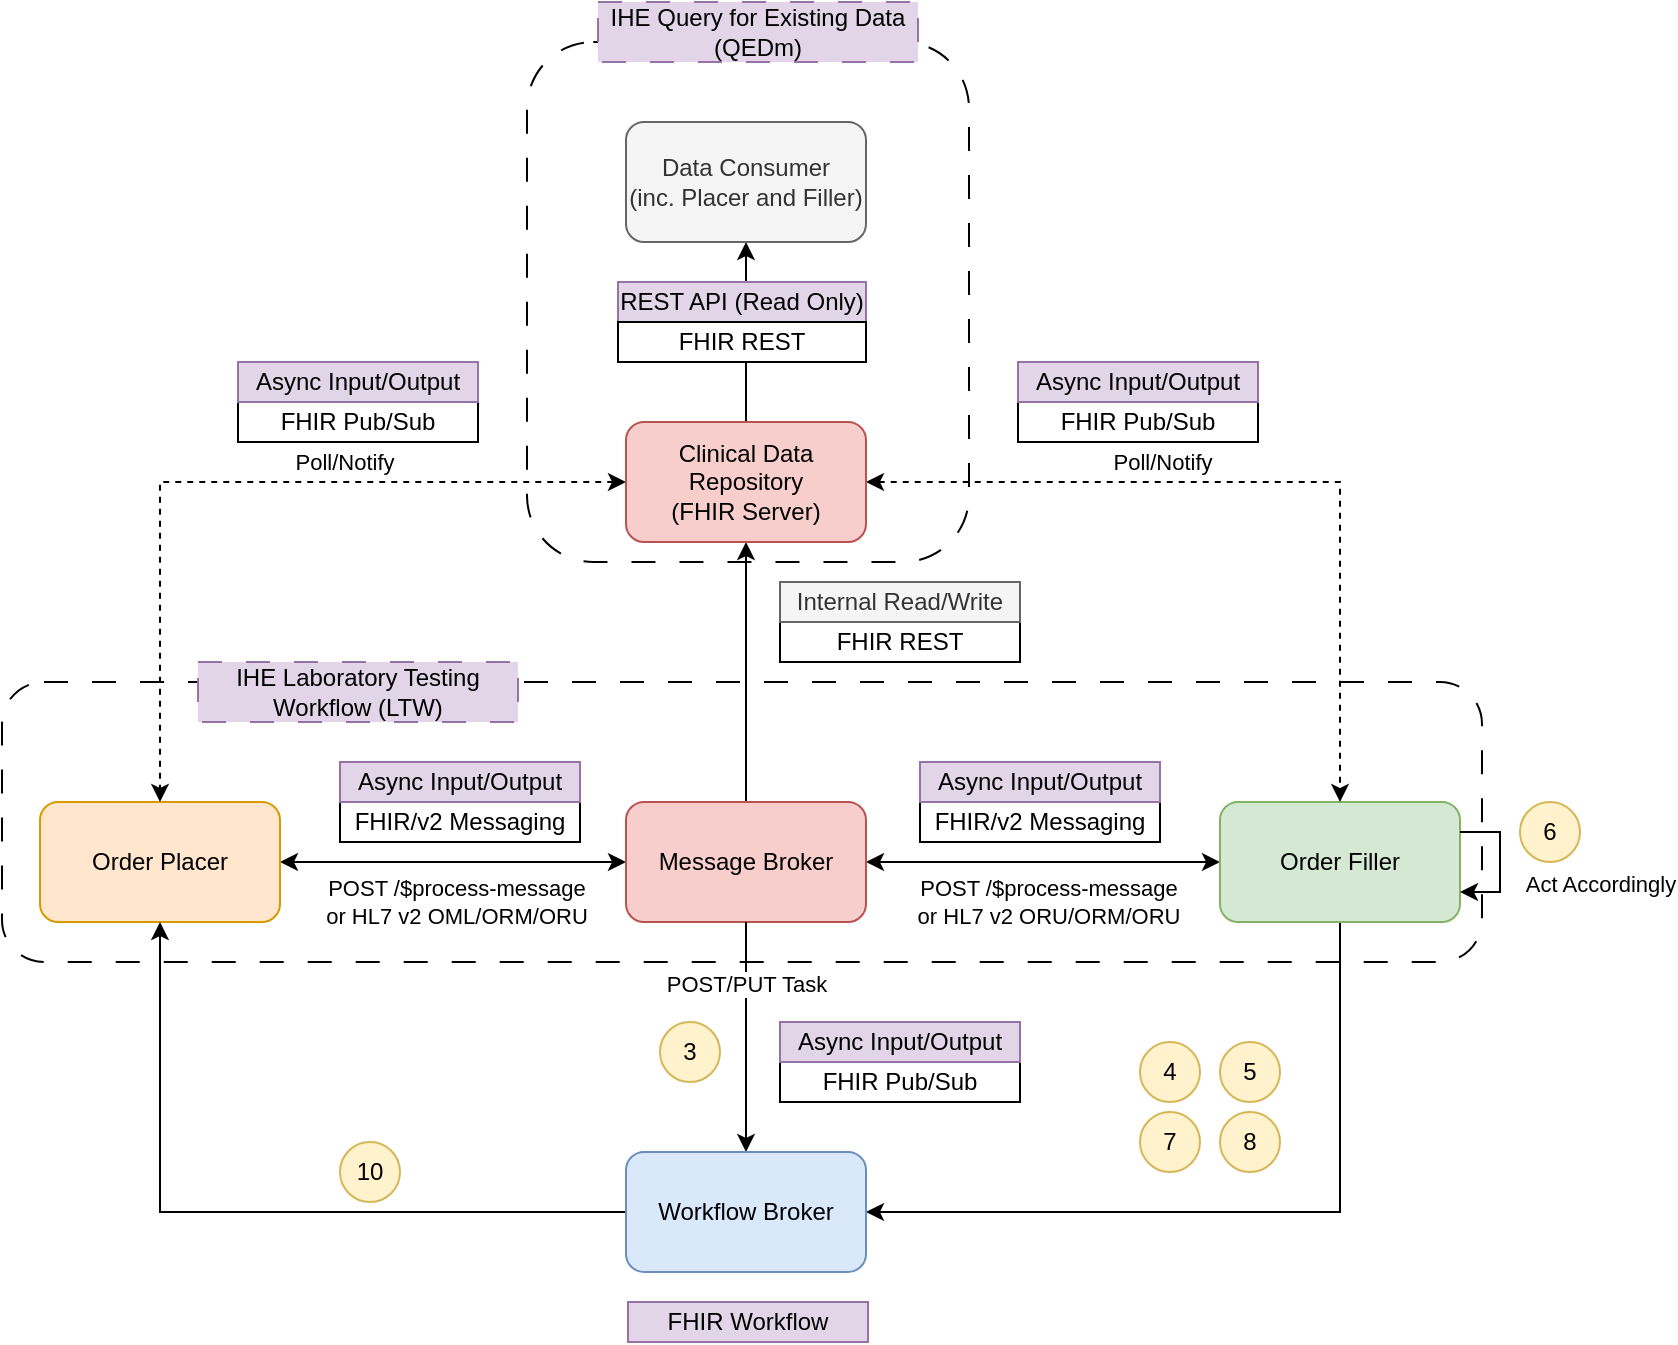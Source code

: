 <mxfile version="27.0.6">
  <diagram name="Page-1" id="4BDGiyo3tOmlorz3KHyf">
    <mxGraphModel grid="1" page="1" gridSize="10" guides="1" tooltips="1" connect="1" arrows="1" fold="1" pageScale="1" pageWidth="827" pageHeight="1169" math="0" shadow="0">
      <root>
        <mxCell id="0" />
        <mxCell id="1" parent="0" />
        <mxCell id="pDitWuleJZ2mEttqUdId-21" value="" style="rounded=1;whiteSpace=wrap;html=1;fillColor=none;dashed=1;dashPattern=12 12;" vertex="1" parent="1">
          <mxGeometry x="363.5" y="-150" width="221" height="260" as="geometry" />
        </mxCell>
        <mxCell id="pDitWuleJZ2mEttqUdId-19" value="" style="rounded=1;whiteSpace=wrap;html=1;fillColor=none;dashed=1;dashPattern=12 12;" vertex="1" parent="1">
          <mxGeometry x="101" y="170" width="740" height="140" as="geometry" />
        </mxCell>
        <mxCell id="zbPbBW7Rrlzbw3fLj3yg-3" style="edgeStyle=orthogonalEdgeStyle;rounded=0;orthogonalLoop=1;jettySize=auto;html=1;startArrow=classic;startFill=1;" edge="1" parent="1" source="zbPbBW7Rrlzbw3fLj3yg-1" target="zbPbBW7Rrlzbw3fLj3yg-2">
          <mxGeometry relative="1" as="geometry" />
        </mxCell>
        <mxCell id="zbPbBW7Rrlzbw3fLj3yg-4" value="POST /$process-message&lt;br&gt;or HL7 v2 OML/ORM/ORU" style="edgeLabel;html=1;align=center;verticalAlign=middle;resizable=0;points=[];" connectable="0" vertex="1" parent="zbPbBW7Rrlzbw3fLj3yg-3">
          <mxGeometry x="0.02" y="-1" relative="1" as="geometry">
            <mxPoint y="19" as="offset" />
          </mxGeometry>
        </mxCell>
        <mxCell id="zbPbBW7Rrlzbw3fLj3yg-1" value="Order Placer" style="rounded=1;whiteSpace=wrap;html=1;fillColor=#ffe6cc;strokeColor=#d79b00;" vertex="1" parent="1">
          <mxGeometry x="120" y="230" width="120" height="60" as="geometry" />
        </mxCell>
        <mxCell id="zbPbBW7Rrlzbw3fLj3yg-6" style="edgeStyle=orthogonalEdgeStyle;rounded=0;orthogonalLoop=1;jettySize=auto;html=1;entryX=0;entryY=0.5;entryDx=0;entryDy=0;startArrow=classic;startFill=1;" edge="1" parent="1" source="zbPbBW7Rrlzbw3fLj3yg-2" target="zbPbBW7Rrlzbw3fLj3yg-5">
          <mxGeometry relative="1" as="geometry" />
        </mxCell>
        <mxCell id="zbPbBW7Rrlzbw3fLj3yg-7" value="POST /$process-message&lt;br&gt;or HL7 v2 ORU/ORM/ORU" style="edgeLabel;html=1;align=center;verticalAlign=middle;resizable=0;points=[];" connectable="0" vertex="1" parent="zbPbBW7Rrlzbw3fLj3yg-6">
          <mxGeometry x="-0.096" y="2" relative="1" as="geometry">
            <mxPoint x="11" y="22" as="offset" />
          </mxGeometry>
        </mxCell>
        <mxCell id="zbPbBW7Rrlzbw3fLj3yg-9" style="edgeStyle=orthogonalEdgeStyle;rounded=0;orthogonalLoop=1;jettySize=auto;html=1;" edge="1" parent="1" source="zbPbBW7Rrlzbw3fLj3yg-2" target="zbPbBW7Rrlzbw3fLj3yg-8">
          <mxGeometry relative="1" as="geometry" />
        </mxCell>
        <mxCell id="zbPbBW7Rrlzbw3fLj3yg-2" value="Message Broker" style="rounded=1;whiteSpace=wrap;html=1;fillColor=#f8cecc;strokeColor=#b85450;" vertex="1" parent="1">
          <mxGeometry x="413" y="230" width="120" height="60" as="geometry" />
        </mxCell>
        <mxCell id="zbPbBW7Rrlzbw3fLj3yg-14" style="edgeStyle=orthogonalEdgeStyle;rounded=0;orthogonalLoop=1;jettySize=auto;html=1;entryX=1;entryY=0.5;entryDx=0;entryDy=0;exitX=0.5;exitY=1;exitDx=0;exitDy=0;" edge="1" parent="1" source="zbPbBW7Rrlzbw3fLj3yg-5" target="zbPbBW7Rrlzbw3fLj3yg-10">
          <mxGeometry relative="1" as="geometry">
            <mxPoint x="760" y="305" as="sourcePoint" />
            <mxPoint x="534" y="545" as="targetPoint" />
            <Array as="points">
              <mxPoint x="770" y="435" />
            </Array>
          </mxGeometry>
        </mxCell>
        <mxCell id="zbPbBW7Rrlzbw3fLj3yg-5" value="Order Filler" style="rounded=1;whiteSpace=wrap;html=1;fillColor=#d5e8d4;strokeColor=#82b366;" vertex="1" parent="1">
          <mxGeometry x="710" y="230" width="120" height="60" as="geometry" />
        </mxCell>
        <mxCell id="zbPbBW7Rrlzbw3fLj3yg-11" style="edgeStyle=orthogonalEdgeStyle;rounded=0;orthogonalLoop=1;jettySize=auto;html=1;entryX=0.5;entryY=0;entryDx=0;entryDy=0;exitX=0.5;exitY=1;exitDx=0;exitDy=0;" edge="1" parent="1" source="zbPbBW7Rrlzbw3fLj3yg-2" target="zbPbBW7Rrlzbw3fLj3yg-10">
          <mxGeometry relative="1" as="geometry" />
        </mxCell>
        <mxCell id="zbPbBW7Rrlzbw3fLj3yg-12" value="POST/PUT Task" style="edgeLabel;html=1;align=center;verticalAlign=middle;resizable=0;points=[];" connectable="0" vertex="1" parent="zbPbBW7Rrlzbw3fLj3yg-11">
          <mxGeometry x="0.1" relative="1" as="geometry">
            <mxPoint y="-33" as="offset" />
          </mxGeometry>
        </mxCell>
        <mxCell id="zbPbBW7Rrlzbw3fLj3yg-23" style="edgeStyle=orthogonalEdgeStyle;rounded=0;orthogonalLoop=1;jettySize=auto;html=1;entryX=0.5;entryY=0;entryDx=0;entryDy=0;dashed=1;startArrow=classic;startFill=1;" edge="1" parent="1" source="zbPbBW7Rrlzbw3fLj3yg-8" target="zbPbBW7Rrlzbw3fLj3yg-1">
          <mxGeometry relative="1" as="geometry" />
        </mxCell>
        <mxCell id="zbPbBW7Rrlzbw3fLj3yg-26" value="Poll/Notify" style="edgeLabel;html=1;align=center;verticalAlign=middle;resizable=0;points=[];" connectable="0" vertex="1" parent="zbPbBW7Rrlzbw3fLj3yg-23">
          <mxGeometry x="-0.39" y="-1" relative="1" as="geometry">
            <mxPoint x="-21" y="-9" as="offset" />
          </mxGeometry>
        </mxCell>
        <mxCell id="zbPbBW7Rrlzbw3fLj3yg-24" style="edgeStyle=orthogonalEdgeStyle;rounded=0;orthogonalLoop=1;jettySize=auto;html=1;entryX=0.5;entryY=0;entryDx=0;entryDy=0;dashed=1;startArrow=classic;startFill=1;" edge="1" parent="1" source="zbPbBW7Rrlzbw3fLj3yg-8" target="zbPbBW7Rrlzbw3fLj3yg-5">
          <mxGeometry relative="1" as="geometry" />
        </mxCell>
        <mxCell id="zbPbBW7Rrlzbw3fLj3yg-25" value="Poll/Notify" style="edgeLabel;html=1;align=center;verticalAlign=middle;resizable=0;points=[];" connectable="0" vertex="1" parent="zbPbBW7Rrlzbw3fLj3yg-24">
          <mxGeometry x="-0.139" y="3" relative="1" as="geometry">
            <mxPoint x="-23" y="-7" as="offset" />
          </mxGeometry>
        </mxCell>
        <mxCell id="pDitWuleJZ2mEttqUdId-13" style="edgeStyle=orthogonalEdgeStyle;rounded=0;orthogonalLoop=1;jettySize=auto;html=1;" edge="1" parent="1" source="zbPbBW7Rrlzbw3fLj3yg-8" target="pDitWuleJZ2mEttqUdId-12">
          <mxGeometry relative="1" as="geometry" />
        </mxCell>
        <mxCell id="zbPbBW7Rrlzbw3fLj3yg-8" value="Clinical Data Repository&lt;br&gt;(FHIR Server)" style="rounded=1;whiteSpace=wrap;html=1;fillColor=#f8cecc;strokeColor=#b85450;" vertex="1" parent="1">
          <mxGeometry x="413" y="40" width="120" height="60" as="geometry" />
        </mxCell>
        <mxCell id="zbPbBW7Rrlzbw3fLj3yg-21" style="edgeStyle=orthogonalEdgeStyle;rounded=0;orthogonalLoop=1;jettySize=auto;html=1;entryX=0.5;entryY=1;entryDx=0;entryDy=0;" edge="1" parent="1" source="zbPbBW7Rrlzbw3fLj3yg-10" target="zbPbBW7Rrlzbw3fLj3yg-1">
          <mxGeometry relative="1" as="geometry" />
        </mxCell>
        <mxCell id="zbPbBW7Rrlzbw3fLj3yg-10" value="Workflow Broker" style="rounded=1;whiteSpace=wrap;html=1;fillColor=#dae8fc;strokeColor=#6c8ebf;" vertex="1" parent="1">
          <mxGeometry x="413" y="405" width="120" height="60" as="geometry" />
        </mxCell>
        <mxCell id="zbPbBW7Rrlzbw3fLj3yg-13" value="3" style="ellipse;whiteSpace=wrap;html=1;aspect=fixed;fillColor=#fff2cc;strokeColor=#d6b656;" vertex="1" parent="1">
          <mxGeometry x="430" y="340" width="30" height="30" as="geometry" />
        </mxCell>
        <mxCell id="zbPbBW7Rrlzbw3fLj3yg-15" value="4" style="ellipse;whiteSpace=wrap;html=1;aspect=fixed;fillColor=#fff2cc;strokeColor=#d6b656;" vertex="1" parent="1">
          <mxGeometry x="670" y="350" width="30" height="30" as="geometry" />
        </mxCell>
        <mxCell id="zbPbBW7Rrlzbw3fLj3yg-16" value="5" style="ellipse;whiteSpace=wrap;html=1;aspect=fixed;fillColor=#fff2cc;strokeColor=#d6b656;" vertex="1" parent="1">
          <mxGeometry x="710" y="350" width="30" height="30" as="geometry" />
        </mxCell>
        <mxCell id="zbPbBW7Rrlzbw3fLj3yg-17" value="7" style="ellipse;whiteSpace=wrap;html=1;aspect=fixed;fillColor=#fff2cc;strokeColor=#d6b656;" vertex="1" parent="1">
          <mxGeometry x="670" y="385" width="30" height="30" as="geometry" />
        </mxCell>
        <mxCell id="zbPbBW7Rrlzbw3fLj3yg-18" value="8" style="ellipse;whiteSpace=wrap;html=1;aspect=fixed;fillColor=#fff2cc;strokeColor=#d6b656;" vertex="1" parent="1">
          <mxGeometry x="710" y="385" width="30" height="30" as="geometry" />
        </mxCell>
        <mxCell id="zbPbBW7Rrlzbw3fLj3yg-19" style="edgeStyle=orthogonalEdgeStyle;rounded=0;orthogonalLoop=1;jettySize=auto;html=1;entryX=1;entryY=0.75;entryDx=0;entryDy=0;exitX=1;exitY=0.25;exitDx=0;exitDy=0;" edge="1" parent="1" source="zbPbBW7Rrlzbw3fLj3yg-5" target="zbPbBW7Rrlzbw3fLj3yg-5">
          <mxGeometry relative="1" as="geometry">
            <Array as="points">
              <mxPoint x="850" y="245" />
              <mxPoint x="850" y="275" />
            </Array>
          </mxGeometry>
        </mxCell>
        <mxCell id="zbPbBW7Rrlzbw3fLj3yg-27" value="Act Accordingly" style="edgeLabel;html=1;align=center;verticalAlign=middle;resizable=0;points=[];" connectable="0" vertex="1" parent="zbPbBW7Rrlzbw3fLj3yg-19">
          <mxGeometry x="-0.044" y="3" relative="1" as="geometry">
            <mxPoint x="47" y="12" as="offset" />
          </mxGeometry>
        </mxCell>
        <mxCell id="zbPbBW7Rrlzbw3fLj3yg-20" value="6" style="ellipse;whiteSpace=wrap;html=1;aspect=fixed;fillColor=#fff2cc;strokeColor=#d6b656;" vertex="1" parent="1">
          <mxGeometry x="860" y="230" width="30" height="30" as="geometry" />
        </mxCell>
        <mxCell id="zbPbBW7Rrlzbw3fLj3yg-22" value="10" style="ellipse;whiteSpace=wrap;html=1;aspect=fixed;fillColor=#fff2cc;strokeColor=#d6b656;" vertex="1" parent="1">
          <mxGeometry x="270" y="400" width="30" height="30" as="geometry" />
        </mxCell>
        <mxCell id="pDitWuleJZ2mEttqUdId-1" value="FHIR Pub/Sub" style="rounded=0;whiteSpace=wrap;html=1;" vertex="1" parent="1">
          <mxGeometry x="219" y="30" width="120" height="20" as="geometry" />
        </mxCell>
        <mxCell id="pDitWuleJZ2mEttqUdId-2" value="FHIR Pub/Sub" style="rounded=0;whiteSpace=wrap;html=1;" vertex="1" parent="1">
          <mxGeometry x="609" y="30" width="120" height="20" as="geometry" />
        </mxCell>
        <mxCell id="pDitWuleJZ2mEttqUdId-3" value="FHIR/v2&amp;nbsp;Messaging" style="rounded=0;whiteSpace=wrap;html=1;" vertex="1" parent="1">
          <mxGeometry x="560" y="230" width="120" height="20" as="geometry" />
        </mxCell>
        <mxCell id="pDitWuleJZ2mEttqUdId-4" value="FHIR/v2&amp;nbsp;Messaging" style="rounded=0;whiteSpace=wrap;html=1;" vertex="1" parent="1">
          <mxGeometry x="270" y="230" width="120" height="20" as="geometry" />
        </mxCell>
        <mxCell id="pDitWuleJZ2mEttqUdId-5" value="Async Input/Output" style="rounded=0;whiteSpace=wrap;html=1;fillColor=#e1d5e7;strokeColor=#9673a6;" vertex="1" parent="1">
          <mxGeometry x="219" y="10" width="120" height="20" as="geometry" />
        </mxCell>
        <mxCell id="pDitWuleJZ2mEttqUdId-7" value="Async Input/Output" style="rounded=0;whiteSpace=wrap;html=1;fillColor=#e1d5e7;strokeColor=#9673a6;" vertex="1" parent="1">
          <mxGeometry x="609" y="10" width="120" height="20" as="geometry" />
        </mxCell>
        <mxCell id="pDitWuleJZ2mEttqUdId-8" value="Async Input/Output" style="rounded=0;whiteSpace=wrap;html=1;fillColor=#e1d5e7;strokeColor=#9673a6;" vertex="1" parent="1">
          <mxGeometry x="560" y="210" width="120" height="20" as="geometry" />
        </mxCell>
        <mxCell id="pDitWuleJZ2mEttqUdId-9" value="Async Input/Output" style="rounded=0;whiteSpace=wrap;html=1;fillColor=#e1d5e7;strokeColor=#9673a6;" vertex="1" parent="1">
          <mxGeometry x="270" y="210" width="120" height="20" as="geometry" />
        </mxCell>
        <mxCell id="pDitWuleJZ2mEttqUdId-10" value="FHIR REST" style="rounded=0;whiteSpace=wrap;html=1;" vertex="1" parent="1">
          <mxGeometry x="490" y="140" width="120" height="20" as="geometry" />
        </mxCell>
        <mxCell id="pDitWuleJZ2mEttqUdId-11" value="Internal Read/Write" style="rounded=0;whiteSpace=wrap;html=1;fillColor=#f5f5f5;strokeColor=#666666;fontColor=#333333;" vertex="1" parent="1">
          <mxGeometry x="490" y="120" width="120" height="20" as="geometry" />
        </mxCell>
        <mxCell id="pDitWuleJZ2mEttqUdId-12" value="Data Consumer&lt;br&gt;(inc. Placer and Filler)" style="rounded=1;whiteSpace=wrap;html=1;fillColor=#f5f5f5;strokeColor=#666666;fontColor=#333333;" vertex="1" parent="1">
          <mxGeometry x="413" y="-110" width="120" height="60" as="geometry" />
        </mxCell>
        <mxCell id="pDitWuleJZ2mEttqUdId-14" value="REST API (Read Only)" style="rounded=0;whiteSpace=wrap;html=1;fillColor=#e1d5e7;strokeColor=#9673a6;" vertex="1" parent="1">
          <mxGeometry x="409" y="-30" width="124" height="20" as="geometry" />
        </mxCell>
        <mxCell id="pDitWuleJZ2mEttqUdId-15" value="FHIR REST" style="rounded=0;whiteSpace=wrap;html=1;" vertex="1" parent="1">
          <mxGeometry x="409" y="-10" width="124" height="20" as="geometry" />
        </mxCell>
        <mxCell id="pDitWuleJZ2mEttqUdId-16" value="FHIR Pub/Sub" style="rounded=0;whiteSpace=wrap;html=1;" vertex="1" parent="1">
          <mxGeometry x="490" y="360" width="120" height="20" as="geometry" />
        </mxCell>
        <mxCell id="pDitWuleJZ2mEttqUdId-17" value="Async Input/Output" style="rounded=0;whiteSpace=wrap;html=1;fillColor=#e1d5e7;strokeColor=#9673a6;" vertex="1" parent="1">
          <mxGeometry x="490" y="340" width="120" height="20" as="geometry" />
        </mxCell>
        <mxCell id="pDitWuleJZ2mEttqUdId-18" value="FHIR Workflow" style="rounded=0;whiteSpace=wrap;html=1;fillColor=#e1d5e7;strokeColor=#9673a6;" vertex="1" parent="1">
          <mxGeometry x="414" y="480" width="120" height="20" as="geometry" />
        </mxCell>
        <mxCell id="pDitWuleJZ2mEttqUdId-20" value="IHE Laboratory Testing Workflow (LTW)" style="rounded=0;whiteSpace=wrap;html=1;fillColor=#e1d5e7;strokeColor=#9673a6;dashed=1;dashPattern=12 12;" vertex="1" parent="1">
          <mxGeometry x="199" y="160" width="160" height="30" as="geometry" />
        </mxCell>
        <mxCell id="pDitWuleJZ2mEttqUdId-22" value="IHE Query for Existing Data (QEDm)" style="rounded=0;whiteSpace=wrap;html=1;fillColor=#e1d5e7;strokeColor=#9673a6;dashed=1;dashPattern=12 12;" vertex="1" parent="1">
          <mxGeometry x="399" y="-170" width="160" height="30" as="geometry" />
        </mxCell>
      </root>
    </mxGraphModel>
  </diagram>
</mxfile>
